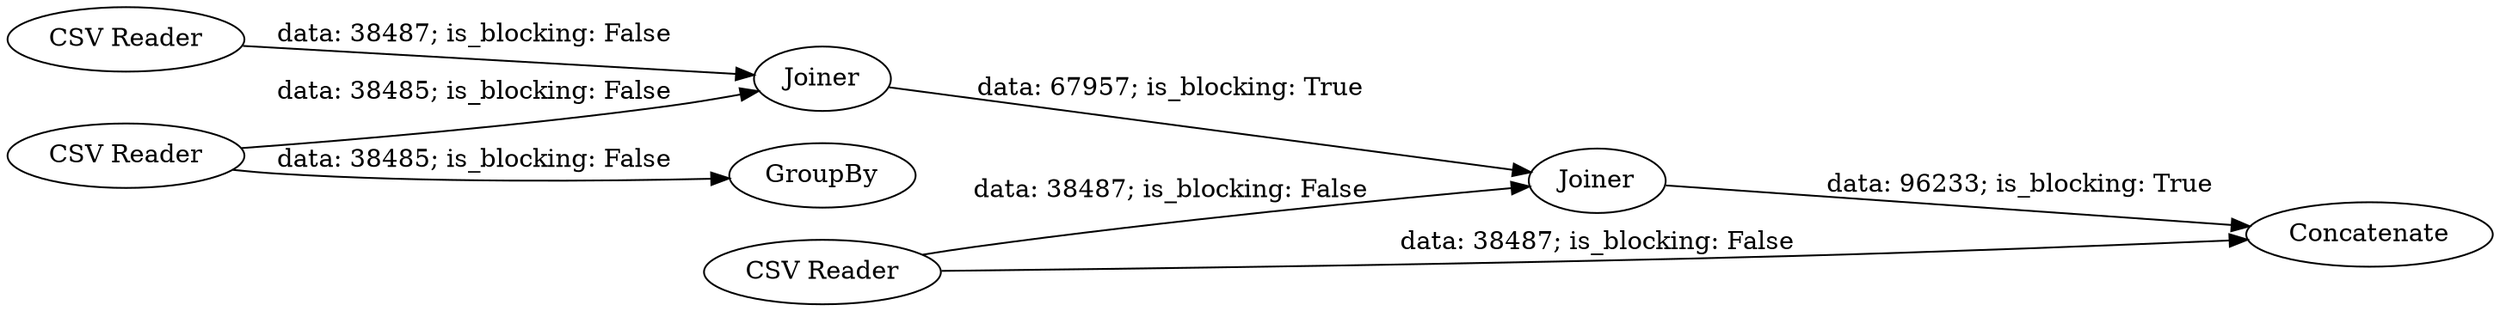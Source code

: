 digraph {
	"-7679470096722564692_7" [label=Concatenate]
	"-7679470096722564692_4" [label=Joiner]
	"-7679470096722564692_5" [label=Joiner]
	"-7679470096722564692_6" [label="CSV Reader"]
	"-7679470096722564692_2" [label=GroupBy]
	"-7679470096722564692_3" [label="CSV Reader"]
	"-7679470096722564692_1" [label="CSV Reader"]
	"-7679470096722564692_1" -> "-7679470096722564692_4" [label="data: 38485; is_blocking: False"]
	"-7679470096722564692_6" -> "-7679470096722564692_5" [label="data: 38487; is_blocking: False"]
	"-7679470096722564692_5" -> "-7679470096722564692_7" [label="data: 96233; is_blocking: True"]
	"-7679470096722564692_6" -> "-7679470096722564692_7" [label="data: 38487; is_blocking: False"]
	"-7679470096722564692_1" -> "-7679470096722564692_2" [label="data: 38485; is_blocking: False"]
	"-7679470096722564692_3" -> "-7679470096722564692_4" [label="data: 38487; is_blocking: False"]
	"-7679470096722564692_4" -> "-7679470096722564692_5" [label="data: 67957; is_blocking: True"]
	rankdir=LR
}
